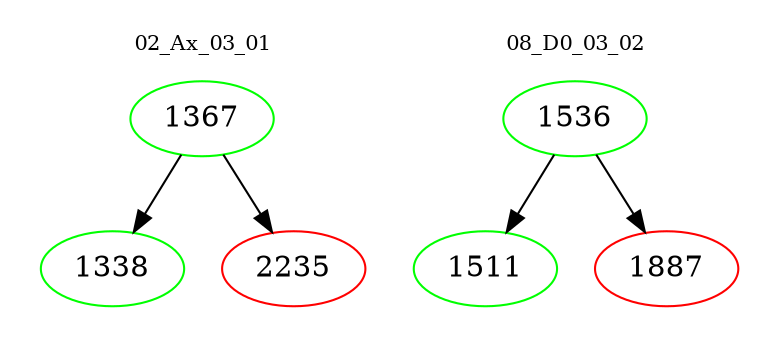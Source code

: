 digraph{
subgraph cluster_0 {
color = white
label = "02_Ax_03_01";
fontsize=10;
T0_1367 [label="1367", color="green"]
T0_1367 -> T0_1338 [color="black"]
T0_1338 [label="1338", color="green"]
T0_1367 -> T0_2235 [color="black"]
T0_2235 [label="2235", color="red"]
}
subgraph cluster_1 {
color = white
label = "08_D0_03_02";
fontsize=10;
T1_1536 [label="1536", color="green"]
T1_1536 -> T1_1511 [color="black"]
T1_1511 [label="1511", color="green"]
T1_1536 -> T1_1887 [color="black"]
T1_1887 [label="1887", color="red"]
}
}
